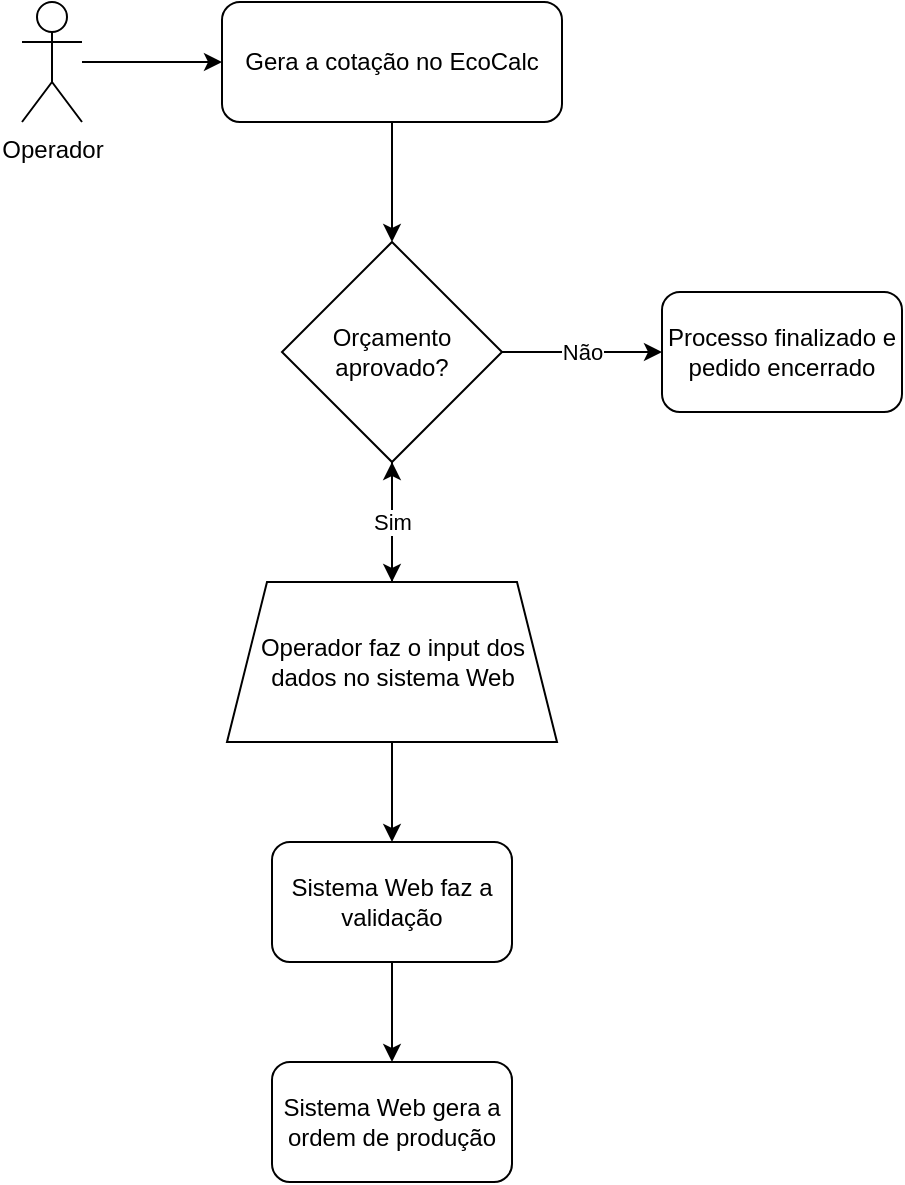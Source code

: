 <mxfile version="13.9.9" type="github">
  <diagram id="DgriANRo6SjlQrBQB8I8" name="Page-1">
    <mxGraphModel dx="1022" dy="449" grid="1" gridSize="10" guides="1" tooltips="1" connect="1" arrows="1" fold="1" page="1" pageScale="1" pageWidth="827" pageHeight="1169" math="0" shadow="0">
      <root>
        <mxCell id="0" />
        <mxCell id="1" parent="0" />
        <mxCell id="86dVdtpe8MZ_GBPZOqXo-11" style="edgeStyle=orthogonalEdgeStyle;rounded=0;orthogonalLoop=1;jettySize=auto;html=1;" edge="1" parent="1" source="86dVdtpe8MZ_GBPZOqXo-2" target="86dVdtpe8MZ_GBPZOqXo-6">
          <mxGeometry relative="1" as="geometry" />
        </mxCell>
        <mxCell id="86dVdtpe8MZ_GBPZOqXo-2" value="Operador" style="shape=umlActor;verticalLabelPosition=bottom;verticalAlign=top;html=1;outlineConnect=0;" vertex="1" parent="1">
          <mxGeometry x="60" y="120" width="30" height="60" as="geometry" />
        </mxCell>
        <mxCell id="86dVdtpe8MZ_GBPZOqXo-13" style="edgeStyle=orthogonalEdgeStyle;rounded=0;orthogonalLoop=1;jettySize=auto;html=1;exitX=0.5;exitY=1;exitDx=0;exitDy=0;entryX=0.5;entryY=0;entryDx=0;entryDy=0;" edge="1" parent="1" source="86dVdtpe8MZ_GBPZOqXo-6" target="86dVdtpe8MZ_GBPZOqXo-12">
          <mxGeometry relative="1" as="geometry" />
        </mxCell>
        <mxCell id="86dVdtpe8MZ_GBPZOqXo-6" value="Gera a cotação no EcoCalc" style="rounded=1;whiteSpace=wrap;html=1;" vertex="1" parent="1">
          <mxGeometry x="160" y="120" width="170" height="60" as="geometry" />
        </mxCell>
        <mxCell id="86dVdtpe8MZ_GBPZOqXo-12" value="Orçamento aprovado?" style="rhombus;whiteSpace=wrap;html=1;" vertex="1" parent="1">
          <mxGeometry x="190" y="240" width="110" height="110" as="geometry" />
        </mxCell>
        <mxCell id="86dVdtpe8MZ_GBPZOqXo-14" value="Processo finalizado e pedido encerrado" style="rounded=1;whiteSpace=wrap;html=1;" vertex="1" parent="1">
          <mxGeometry x="380" y="265" width="120" height="60" as="geometry" />
        </mxCell>
        <mxCell id="86dVdtpe8MZ_GBPZOqXo-16" value="" style="endArrow=classic;html=1;exitX=1;exitY=0.5;exitDx=0;exitDy=0;entryX=0;entryY=0.5;entryDx=0;entryDy=0;" edge="1" parent="1" source="86dVdtpe8MZ_GBPZOqXo-12" target="86dVdtpe8MZ_GBPZOqXo-14">
          <mxGeometry relative="1" as="geometry">
            <mxPoint x="290" y="300" as="sourcePoint" />
            <mxPoint x="390" y="300" as="targetPoint" />
            <Array as="points">
              <mxPoint x="350" y="295" />
            </Array>
          </mxGeometry>
        </mxCell>
        <mxCell id="86dVdtpe8MZ_GBPZOqXo-17" value="Não" style="edgeLabel;resizable=0;html=1;align=center;verticalAlign=middle;" connectable="0" vertex="1" parent="86dVdtpe8MZ_GBPZOqXo-16">
          <mxGeometry relative="1" as="geometry" />
        </mxCell>
        <mxCell id="86dVdtpe8MZ_GBPZOqXo-21" value="" style="edgeStyle=orthogonalEdgeStyle;rounded=0;orthogonalLoop=1;jettySize=auto;html=1;" edge="1" parent="1" source="86dVdtpe8MZ_GBPZOqXo-18" target="86dVdtpe8MZ_GBPZOqXo-12">
          <mxGeometry relative="1" as="geometry" />
        </mxCell>
        <mxCell id="86dVdtpe8MZ_GBPZOqXo-23" value="" style="edgeStyle=orthogonalEdgeStyle;rounded=0;orthogonalLoop=1;jettySize=auto;html=1;" edge="1" parent="1" source="86dVdtpe8MZ_GBPZOqXo-18" target="86dVdtpe8MZ_GBPZOqXo-22">
          <mxGeometry relative="1" as="geometry" />
        </mxCell>
        <mxCell id="86dVdtpe8MZ_GBPZOqXo-18" value="Operador faz o input dos dados no sistema Web" style="shape=trapezoid;perimeter=trapezoidPerimeter;whiteSpace=wrap;html=1;fixedSize=1;" vertex="1" parent="1">
          <mxGeometry x="162.5" y="410" width="165" height="80" as="geometry" />
        </mxCell>
        <mxCell id="86dVdtpe8MZ_GBPZOqXo-19" value="" style="endArrow=classic;html=1;exitX=0.5;exitY=1;exitDx=0;exitDy=0;entryX=0.5;entryY=0;entryDx=0;entryDy=0;" edge="1" parent="1" source="86dVdtpe8MZ_GBPZOqXo-12" target="86dVdtpe8MZ_GBPZOqXo-18">
          <mxGeometry relative="1" as="geometry">
            <mxPoint x="310" y="305" as="sourcePoint" />
            <mxPoint x="390" y="305" as="targetPoint" />
            <Array as="points" />
          </mxGeometry>
        </mxCell>
        <mxCell id="86dVdtpe8MZ_GBPZOqXo-20" value="Sim" style="edgeLabel;resizable=0;html=1;align=center;verticalAlign=middle;" connectable="0" vertex="1" parent="86dVdtpe8MZ_GBPZOqXo-19">
          <mxGeometry relative="1" as="geometry" />
        </mxCell>
        <mxCell id="86dVdtpe8MZ_GBPZOqXo-25" value="" style="edgeStyle=orthogonalEdgeStyle;rounded=0;orthogonalLoop=1;jettySize=auto;html=1;" edge="1" parent="1" source="86dVdtpe8MZ_GBPZOqXo-22" target="86dVdtpe8MZ_GBPZOqXo-24">
          <mxGeometry relative="1" as="geometry" />
        </mxCell>
        <mxCell id="86dVdtpe8MZ_GBPZOqXo-22" value="Sistema Web faz a validação" style="rounded=1;whiteSpace=wrap;html=1;" vertex="1" parent="1">
          <mxGeometry x="185" y="540" width="120" height="60" as="geometry" />
        </mxCell>
        <mxCell id="86dVdtpe8MZ_GBPZOqXo-24" value="Sistema Web gera a ordem de produção" style="rounded=1;whiteSpace=wrap;html=1;" vertex="1" parent="1">
          <mxGeometry x="185" y="650" width="120" height="60" as="geometry" />
        </mxCell>
      </root>
    </mxGraphModel>
  </diagram>
</mxfile>
